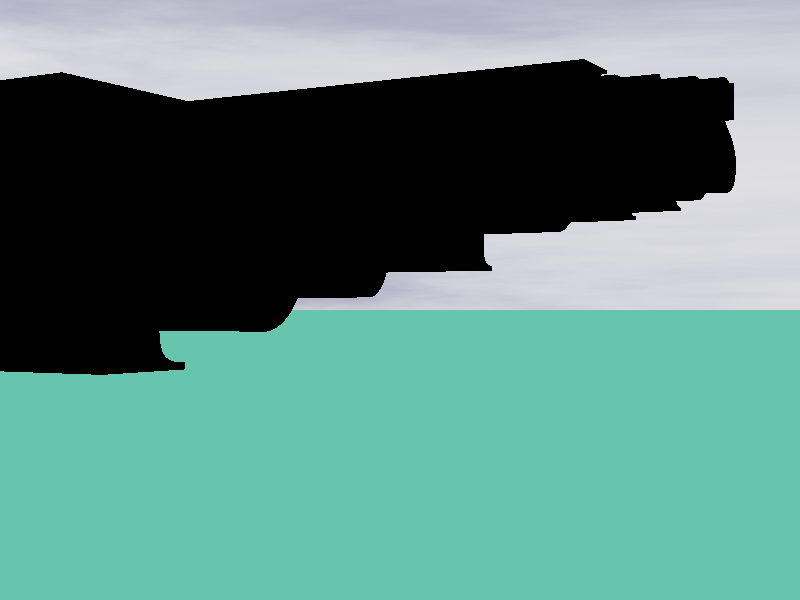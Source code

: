 #include "colors.inc"

camera {
   location <-5, .15, -2>
   look_at <.3,.2,1>
   angle 36
  }

  light_source { <500,500,-1000> White }

  plane { y,0
    texture {
      pigment { SeaGreen }
      finish { reflection .35 specular 1 }
      normal { ripples .35 turbulence .5 scale .25 }
    }
  }

  text { ttf "timrom.ttf" "Team CHAOS" 25, 0.1*y
    pigment { Black }
    finish { reflection .25 specular 1 }
    translate -3*x
  }

  #include "skies.inc"

  sky_sphere { S_Cloud5 }
